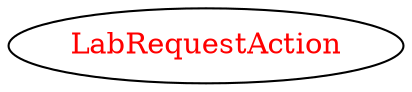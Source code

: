 digraph dependencyGraph {
 concentrate=true;
 ranksep="2.0";
 rankdir="LR"; 
 splines="ortho";
"LabRequestAction" [fontcolor="red"];
}
